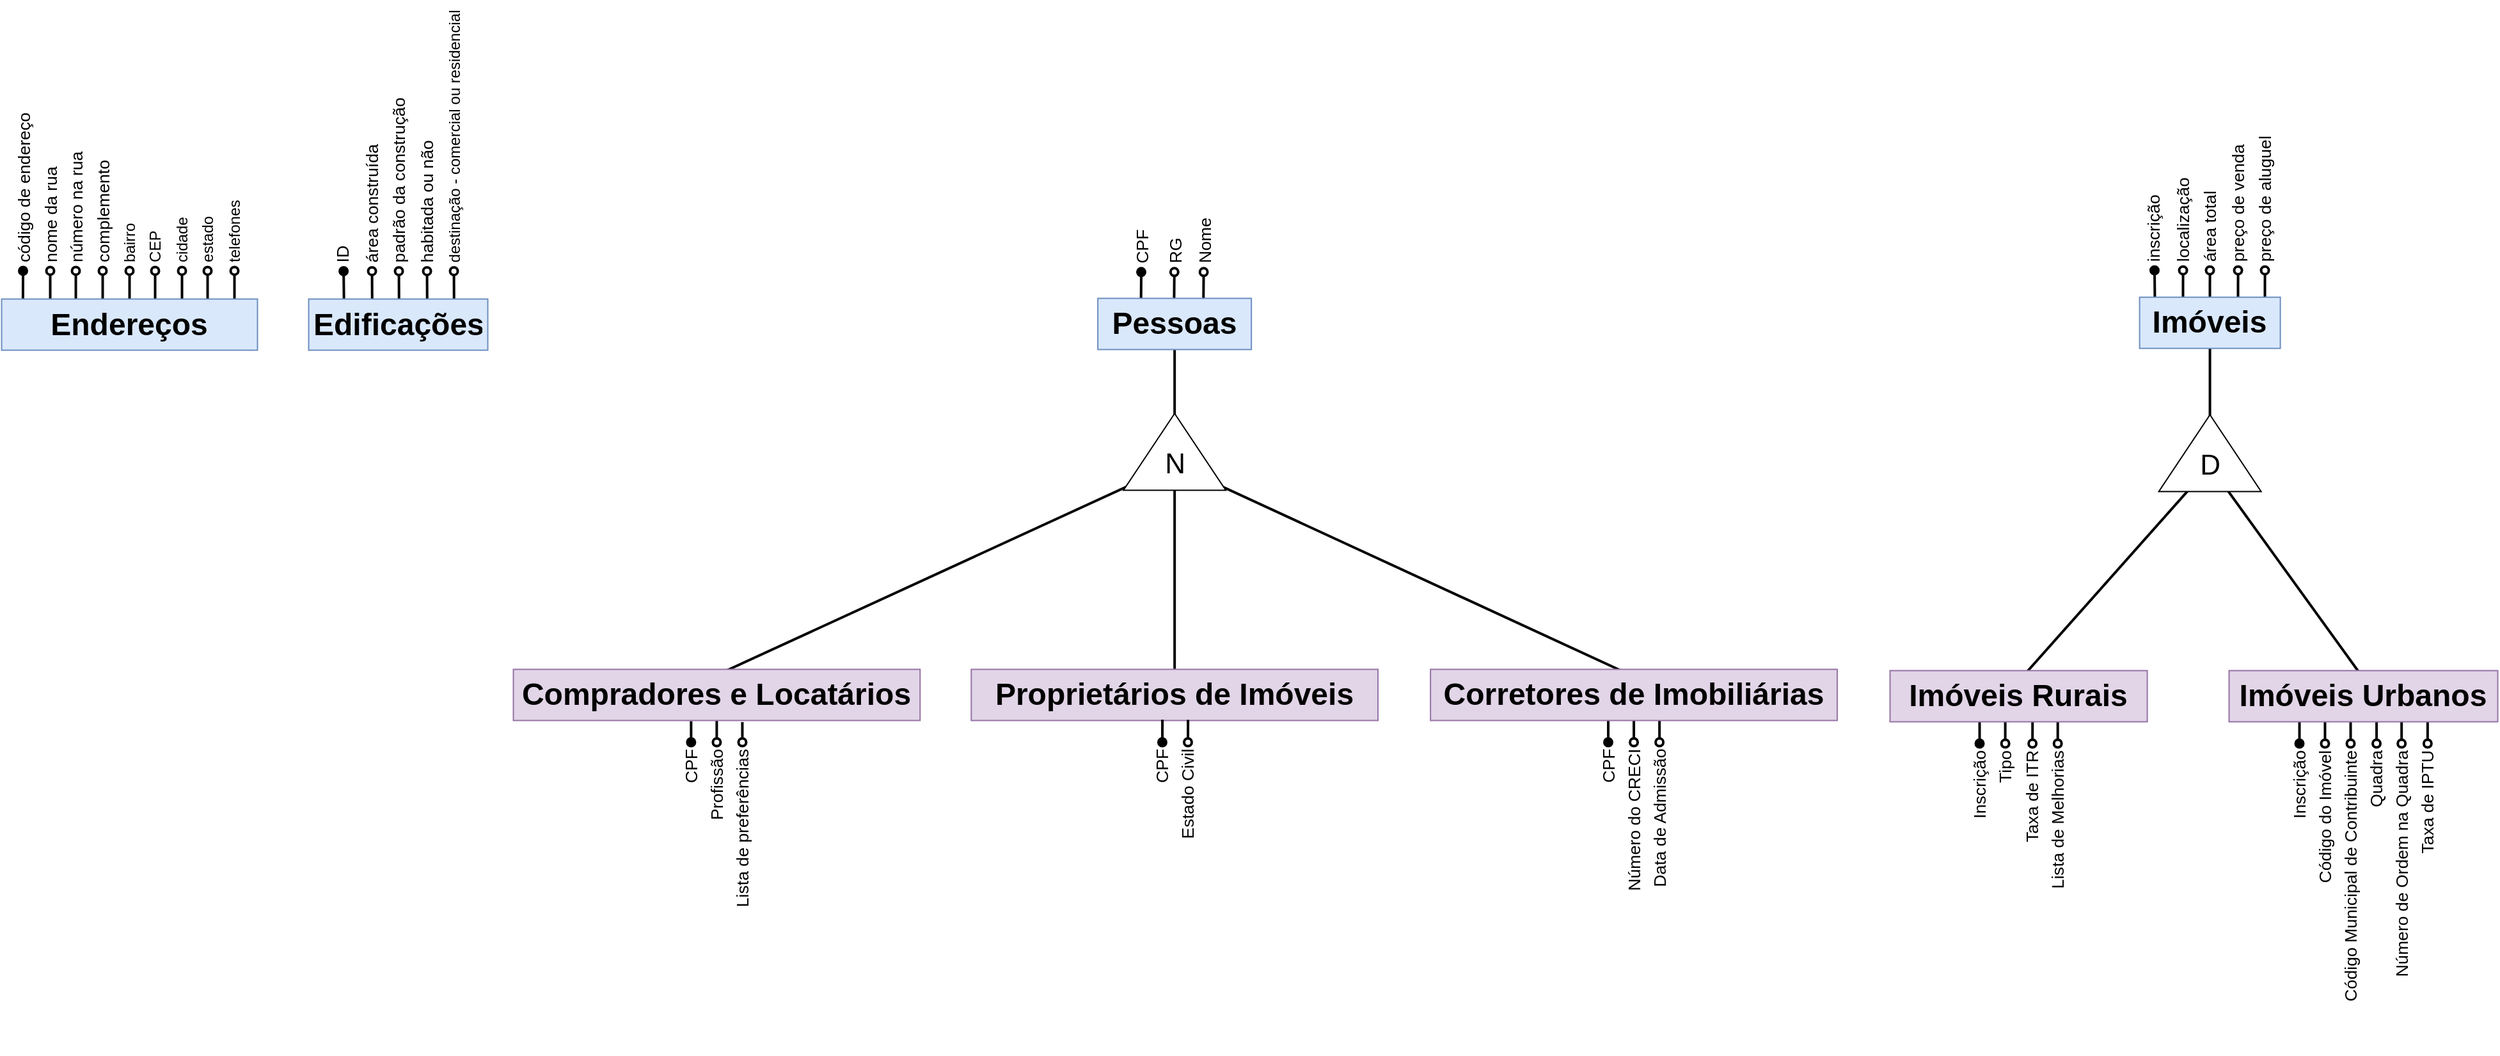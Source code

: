 <mxfile version="20.5.1" type="github">
  <diagram id="H2VPaapsh_yX2YAZHY69" name="Página-1">
    <mxGraphModel dx="2723" dy="1333" grid="1" gridSize="10" guides="1" tooltips="1" connect="1" arrows="1" fold="1" page="1" pageScale="1" pageWidth="1169" pageHeight="827" math="0" shadow="0">
      <root>
        <mxCell id="0" />
        <mxCell id="1" parent="0" />
        <mxCell id="tDW0GHBdHRXGgH65T0RM-129" value="" style="group" vertex="1" connectable="0" parent="1">
          <mxGeometry x="436.26" y="400.24" width="140" height="273.52" as="geometry" />
        </mxCell>
        <mxCell id="tDW0GHBdHRXGgH65T0RM-26" style="rounded=0;orthogonalLoop=1;jettySize=auto;html=1;endArrow=none;endFill=0;startArrow=oval;startFill=1;strokeWidth=2;targetPerimeterSpacing=6;sourcePerimeterSpacing=5;jumpStyle=none;sketch=0;shadow=0;align=left;" edge="1" parent="tDW0GHBdHRXGgH65T0RM-129" source="tDW0GHBdHRXGgH65T0RM-27">
          <mxGeometry relative="1" as="geometry">
            <mxPoint x="27.65" y="240.35" as="targetPoint" />
          </mxGeometry>
        </mxCell>
        <mxCell id="tDW0GHBdHRXGgH65T0RM-27" value="&lt;span style=&quot;font-family: Arial; font-size: 13.333px;&quot;&gt;ID&lt;br&gt;&lt;/span&gt;" style="text;html=1;strokeColor=none;fillColor=none;align=left;verticalAlign=middle;whiteSpace=wrap;rounded=0;rotation=-90;" vertex="1" parent="tDW0GHBdHRXGgH65T0RM-129">
          <mxGeometry x="-77.35" y="93.35" width="206.7" height="20" as="geometry" />
        </mxCell>
        <mxCell id="tDW0GHBdHRXGgH65T0RM-28" style="edgeStyle=none;rounded=0;sketch=0;jumpStyle=none;orthogonalLoop=1;jettySize=auto;html=1;shadow=0;strokeWidth=2;startArrow=oval;startFill=0;endArrow=none;endFill=0;sourcePerimeterSpacing=5;targetPerimeterSpacing=6;align=left;" edge="1" parent="tDW0GHBdHRXGgH65T0RM-129" source="tDW0GHBdHRXGgH65T0RM-29">
          <mxGeometry relative="1" as="geometry">
            <mxPoint x="49.65" y="240.35" as="targetPoint" />
          </mxGeometry>
        </mxCell>
        <mxCell id="tDW0GHBdHRXGgH65T0RM-29" value="&lt;span style=&quot;font-family: Arial; font-size: 13.333px; text-align: center;&quot;&gt;área construída&lt;/span&gt;&lt;span style=&quot;font-family: Arial; font-size: 13.333px;&quot;&gt;&lt;br&gt;&lt;/span&gt;" style="text;html=1;strokeColor=none;fillColor=none;align=left;verticalAlign=middle;whiteSpace=wrap;rounded=0;rotation=-90;" vertex="1" parent="tDW0GHBdHRXGgH65T0RM-129">
          <mxGeometry x="-54.35" y="93.35" width="206.7" height="20" as="geometry" />
        </mxCell>
        <mxCell id="tDW0GHBdHRXGgH65T0RM-30" style="edgeStyle=none;rounded=0;sketch=0;jumpStyle=none;orthogonalLoop=1;jettySize=auto;html=1;shadow=0;strokeWidth=2;startArrow=oval;startFill=0;endArrow=none;endFill=0;sourcePerimeterSpacing=5;targetPerimeterSpacing=6;align=left;" edge="1" parent="tDW0GHBdHRXGgH65T0RM-129" source="tDW0GHBdHRXGgH65T0RM-31">
          <mxGeometry relative="1" as="geometry">
            <mxPoint x="70.65" y="240.35" as="targetPoint" />
          </mxGeometry>
        </mxCell>
        <mxCell id="tDW0GHBdHRXGgH65T0RM-31" value="&lt;span style=&quot;font-family: Arial; font-size: 13.333px; text-align: center;&quot;&gt;padrão da construção&lt;/span&gt;&lt;span style=&quot;font-family: Arial; font-size: 13.333px;&quot;&gt;&lt;br&gt;&lt;/span&gt;" style="text;html=1;strokeColor=none;fillColor=none;align=left;verticalAlign=middle;whiteSpace=wrap;rounded=0;rotation=-90;" vertex="1" parent="tDW0GHBdHRXGgH65T0RM-129">
          <mxGeometry x="-33.35" y="93.35" width="206.7" height="20" as="geometry" />
        </mxCell>
        <mxCell id="tDW0GHBdHRXGgH65T0RM-32" style="edgeStyle=none;rounded=0;sketch=0;jumpStyle=none;orthogonalLoop=1;jettySize=auto;html=1;shadow=0;strokeWidth=2;startArrow=oval;startFill=0;endArrow=none;endFill=0;sourcePerimeterSpacing=5;targetPerimeterSpacing=6;align=left;" edge="1" parent="tDW0GHBdHRXGgH65T0RM-129" source="tDW0GHBdHRXGgH65T0RM-33">
          <mxGeometry relative="1" as="geometry">
            <mxPoint x="92.65" y="240.35" as="targetPoint" />
          </mxGeometry>
        </mxCell>
        <mxCell id="tDW0GHBdHRXGgH65T0RM-33" value="&lt;span style=&quot;font-family: Arial; font-size: 13.333px; text-align: center;&quot;&gt;habitada ou não&lt;/span&gt;&lt;span style=&quot;font-family: Arial; font-size: 13.333px;&quot;&gt;&lt;br&gt;&lt;/span&gt;" style="text;html=1;strokeColor=none;fillColor=none;align=left;verticalAlign=middle;whiteSpace=wrap;rounded=0;rotation=-90;" vertex="1" parent="tDW0GHBdHRXGgH65T0RM-129">
          <mxGeometry x="-11.35" y="93.35" width="206.7" height="20" as="geometry" />
        </mxCell>
        <mxCell id="tDW0GHBdHRXGgH65T0RM-34" style="edgeStyle=none;rounded=0;sketch=0;jumpStyle=none;orthogonalLoop=1;jettySize=auto;html=1;shadow=0;strokeWidth=2;startArrow=oval;startFill=0;endArrow=none;endFill=0;sourcePerimeterSpacing=5;targetPerimeterSpacing=6;align=left;" edge="1" parent="tDW0GHBdHRXGgH65T0RM-129" source="tDW0GHBdHRXGgH65T0RM-35">
          <mxGeometry relative="1" as="geometry">
            <mxPoint x="113.65" y="240.35" as="targetPoint" />
          </mxGeometry>
        </mxCell>
        <mxCell id="tDW0GHBdHRXGgH65T0RM-35" value="&lt;span style=&quot;text-align: center;&quot;&gt;destinação - comercial ou residencial&lt;/span&gt;&lt;span style=&quot;font-family: Arial; font-size: 13.333px;&quot;&gt;&lt;br&gt;&lt;/span&gt;" style="text;html=1;strokeColor=none;fillColor=none;align=left;verticalAlign=middle;whiteSpace=wrap;rounded=0;rotation=-90;" vertex="1" parent="tDW0GHBdHRXGgH65T0RM-129">
          <mxGeometry x="9.65" y="93.35" width="206.7" height="20" as="geometry" />
        </mxCell>
        <mxCell id="tDW0GHBdHRXGgH65T0RM-13" value="&lt;h1&gt;Edificações&lt;/h1&gt;" style="text;html=1;strokeColor=#6c8ebf;fillColor=#dae8fc;spacing=5;spacingTop=-20;whiteSpace=wrap;overflow=hidden;rounded=0;align=center;" vertex="1" parent="tDW0GHBdHRXGgH65T0RM-129">
          <mxGeometry y="233.52" width="140" height="40" as="geometry" />
        </mxCell>
        <mxCell id="tDW0GHBdHRXGgH65T0RM-130" value="" style="group" vertex="1" connectable="0" parent="1">
          <mxGeometry x="196.26" y="400" width="200" height="273.76" as="geometry" />
        </mxCell>
        <mxCell id="tDW0GHBdHRXGgH65T0RM-42" style="rounded=0;orthogonalLoop=1;jettySize=auto;html=1;endArrow=none;endFill=0;startArrow=oval;startFill=1;strokeWidth=2;targetPerimeterSpacing=6;sourcePerimeterSpacing=5;jumpStyle=none;sketch=0;shadow=0;align=left;" edge="1" parent="tDW0GHBdHRXGgH65T0RM-130" source="tDW0GHBdHRXGgH65T0RM-43">
          <mxGeometry relative="1" as="geometry">
            <mxPoint x="16.65" y="245.6" as="targetPoint" />
          </mxGeometry>
        </mxCell>
        <mxCell id="tDW0GHBdHRXGgH65T0RM-43" value="&lt;font face=&quot;Arial&quot;&gt;&lt;span style=&quot;font-size: 13.333px;&quot;&gt;código de endereço&lt;/span&gt;&lt;/font&gt;" style="text;html=1;strokeColor=none;fillColor=none;align=left;verticalAlign=middle;whiteSpace=wrap;rounded=0;rotation=-90;" vertex="1" parent="tDW0GHBdHRXGgH65T0RM-130">
          <mxGeometry x="-86.26" y="93.35" width="206.7" height="20" as="geometry" />
        </mxCell>
        <mxCell id="tDW0GHBdHRXGgH65T0RM-63" style="edgeStyle=none;rounded=0;sketch=0;jumpStyle=none;orthogonalLoop=1;jettySize=auto;html=1;shadow=0;strokeWidth=2;startArrow=oval;startFill=0;endArrow=none;endFill=0;sourcePerimeterSpacing=5;targetPerimeterSpacing=6;" edge="1" parent="tDW0GHBdHRXGgH65T0RM-130" source="tDW0GHBdHRXGgH65T0RM-45">
          <mxGeometry relative="1" as="geometry">
            <mxPoint x="38" y="245.6" as="targetPoint" />
          </mxGeometry>
        </mxCell>
        <mxCell id="tDW0GHBdHRXGgH65T0RM-45" value="&lt;div style=&quot;text-align: center;&quot;&gt;&lt;span style=&quot;background-color: initial; font-size: 13.333px;&quot;&gt;&lt;font face=&quot;Arial&quot;&gt;nome da rua&lt;/font&gt;&lt;/span&gt;&lt;/div&gt;" style="text;html=1;strokeColor=none;fillColor=none;align=left;verticalAlign=middle;whiteSpace=wrap;rounded=0;rotation=-90;" vertex="1" parent="tDW0GHBdHRXGgH65T0RM-130">
          <mxGeometry x="-65.35" y="93.35" width="206.7" height="20" as="geometry" />
        </mxCell>
        <mxCell id="tDW0GHBdHRXGgH65T0RM-64" style="edgeStyle=none;rounded=0;sketch=0;jumpStyle=none;orthogonalLoop=1;jettySize=auto;html=1;shadow=0;strokeWidth=2;startArrow=oval;startFill=0;endArrow=none;endFill=0;sourcePerimeterSpacing=5;targetPerimeterSpacing=6;" edge="1" parent="tDW0GHBdHRXGgH65T0RM-130" source="tDW0GHBdHRXGgH65T0RM-47">
          <mxGeometry relative="1" as="geometry">
            <mxPoint x="58" y="245.6" as="targetPoint" />
          </mxGeometry>
        </mxCell>
        <mxCell id="tDW0GHBdHRXGgH65T0RM-47" value="&lt;div style=&quot;text-align: center;&quot;&gt;&lt;span style=&quot;background-color: initial; font-size: 13.333px;&quot;&gt;&lt;font face=&quot;Arial&quot;&gt;número na rua&lt;/font&gt;&lt;/span&gt;&lt;/div&gt;" style="text;html=1;strokeColor=none;fillColor=none;align=left;verticalAlign=middle;whiteSpace=wrap;rounded=0;rotation=-90;" vertex="1" parent="tDW0GHBdHRXGgH65T0RM-130">
          <mxGeometry x="-45.35" y="93.35" width="206.7" height="20" as="geometry" />
        </mxCell>
        <mxCell id="tDW0GHBdHRXGgH65T0RM-65" style="edgeStyle=none;rounded=0;sketch=0;jumpStyle=none;orthogonalLoop=1;jettySize=auto;html=1;shadow=0;strokeWidth=2;startArrow=oval;startFill=0;endArrow=none;endFill=0;sourcePerimeterSpacing=5;targetPerimeterSpacing=6;" edge="1" parent="tDW0GHBdHRXGgH65T0RM-130" source="tDW0GHBdHRXGgH65T0RM-49">
          <mxGeometry relative="1" as="geometry">
            <mxPoint x="79.0" y="245.6" as="targetPoint" />
          </mxGeometry>
        </mxCell>
        <mxCell id="tDW0GHBdHRXGgH65T0RM-49" value="&lt;div style=&quot;text-align: center;&quot;&gt;&lt;span style=&quot;background-color: initial; font-size: 13.333px;&quot;&gt;&lt;font face=&quot;Arial&quot;&gt;complemento&lt;/font&gt;&lt;/span&gt;&lt;/div&gt;" style="text;html=1;strokeColor=none;fillColor=none;align=left;verticalAlign=middle;whiteSpace=wrap;rounded=0;rotation=-90;" vertex="1" parent="tDW0GHBdHRXGgH65T0RM-130">
          <mxGeometry x="-24.35" y="93.35" width="206.7" height="20" as="geometry" />
        </mxCell>
        <mxCell id="tDW0GHBdHRXGgH65T0RM-66" style="edgeStyle=none;rounded=0;sketch=0;jumpStyle=none;orthogonalLoop=1;jettySize=auto;html=1;shadow=0;strokeWidth=2;startArrow=oval;startFill=0;endArrow=none;endFill=0;sourcePerimeterSpacing=5;targetPerimeterSpacing=6;" edge="1" parent="tDW0GHBdHRXGgH65T0RM-130" source="tDW0GHBdHRXGgH65T0RM-51">
          <mxGeometry relative="1" as="geometry">
            <mxPoint x="100.0" y="245.6" as="targetPoint" />
          </mxGeometry>
        </mxCell>
        <mxCell id="tDW0GHBdHRXGgH65T0RM-51" value="&lt;div style=&quot;text-align: center;&quot;&gt;&lt;span style=&quot;background-color: initial;&quot;&gt;bairro&lt;/span&gt;&lt;/div&gt;" style="text;html=1;strokeColor=none;fillColor=none;align=left;verticalAlign=middle;whiteSpace=wrap;rounded=0;rotation=-90;" vertex="1" parent="tDW0GHBdHRXGgH65T0RM-130">
          <mxGeometry x="-3.35" y="93.35" width="206.7" height="20" as="geometry" />
        </mxCell>
        <mxCell id="tDW0GHBdHRXGgH65T0RM-67" style="edgeStyle=none;rounded=0;sketch=0;jumpStyle=none;orthogonalLoop=1;jettySize=auto;html=1;shadow=0;strokeWidth=2;startArrow=oval;startFill=0;endArrow=none;endFill=0;sourcePerimeterSpacing=5;targetPerimeterSpacing=6;" edge="1" parent="tDW0GHBdHRXGgH65T0RM-130" source="tDW0GHBdHRXGgH65T0RM-54">
          <mxGeometry relative="1" as="geometry">
            <mxPoint x="120.0" y="245.6" as="targetPoint" />
          </mxGeometry>
        </mxCell>
        <mxCell id="tDW0GHBdHRXGgH65T0RM-54" value="&lt;div style=&quot;text-align: center;&quot;&gt;&lt;span style=&quot;background-color: initial;&quot;&gt;CEP&lt;/span&gt;&lt;/div&gt;" style="text;html=1;strokeColor=none;fillColor=none;align=left;verticalAlign=middle;whiteSpace=wrap;rounded=0;rotation=-90;" vertex="1" parent="tDW0GHBdHRXGgH65T0RM-130">
          <mxGeometry x="16.65" y="93.35" width="206.7" height="20" as="geometry" />
        </mxCell>
        <mxCell id="tDW0GHBdHRXGgH65T0RM-68" style="edgeStyle=none;rounded=0;sketch=0;jumpStyle=none;orthogonalLoop=1;jettySize=auto;html=1;shadow=0;strokeWidth=2;startArrow=oval;startFill=0;endArrow=none;endFill=0;sourcePerimeterSpacing=5;targetPerimeterSpacing=6;" edge="1" parent="tDW0GHBdHRXGgH65T0RM-130" source="tDW0GHBdHRXGgH65T0RM-56">
          <mxGeometry relative="1" as="geometry">
            <mxPoint x="141.0" y="245.6" as="targetPoint" />
          </mxGeometry>
        </mxCell>
        <mxCell id="tDW0GHBdHRXGgH65T0RM-56" value="&lt;div style=&quot;text-align: center;&quot;&gt;cidade&lt;br&gt;&lt;/div&gt;" style="text;html=1;strokeColor=none;fillColor=none;align=left;verticalAlign=middle;whiteSpace=wrap;rounded=0;rotation=-90;" vertex="1" parent="tDW0GHBdHRXGgH65T0RM-130">
          <mxGeometry x="37.65" y="93.35" width="206.7" height="20" as="geometry" />
        </mxCell>
        <mxCell id="tDW0GHBdHRXGgH65T0RM-69" style="edgeStyle=none;rounded=0;sketch=0;jumpStyle=none;orthogonalLoop=1;jettySize=auto;html=1;shadow=0;strokeWidth=2;startArrow=oval;startFill=0;endArrow=none;endFill=0;sourcePerimeterSpacing=5;targetPerimeterSpacing=6;" edge="1" parent="tDW0GHBdHRXGgH65T0RM-130" source="tDW0GHBdHRXGgH65T0RM-58">
          <mxGeometry relative="1" as="geometry">
            <mxPoint x="161.0" y="245.6" as="targetPoint" />
          </mxGeometry>
        </mxCell>
        <mxCell id="tDW0GHBdHRXGgH65T0RM-58" value="&lt;div style=&quot;text-align: center;&quot;&gt;estado&lt;/div&gt;" style="text;html=1;strokeColor=none;fillColor=none;align=left;verticalAlign=middle;whiteSpace=wrap;rounded=0;rotation=-90;" vertex="1" parent="tDW0GHBdHRXGgH65T0RM-130">
          <mxGeometry x="57.65" y="93.35" width="206.7" height="20" as="geometry" />
        </mxCell>
        <mxCell id="tDW0GHBdHRXGgH65T0RM-70" style="edgeStyle=none;rounded=0;sketch=0;jumpStyle=none;orthogonalLoop=1;jettySize=auto;html=1;shadow=0;strokeWidth=2;startArrow=oval;startFill=0;endArrow=none;endFill=0;sourcePerimeterSpacing=5;targetPerimeterSpacing=6;" edge="1" parent="tDW0GHBdHRXGgH65T0RM-130" source="tDW0GHBdHRXGgH65T0RM-60">
          <mxGeometry relative="1" as="geometry">
            <mxPoint x="182.0" y="245.6" as="targetPoint" />
          </mxGeometry>
        </mxCell>
        <mxCell id="tDW0GHBdHRXGgH65T0RM-60" value="&lt;div style=&quot;text-align: center;&quot;&gt;telefones&lt;/div&gt;" style="text;html=1;strokeColor=none;fillColor=none;align=left;verticalAlign=middle;whiteSpace=wrap;rounded=0;rotation=-90;" vertex="1" parent="tDW0GHBdHRXGgH65T0RM-130">
          <mxGeometry x="78.65" y="93.35" width="206.7" height="20" as="geometry" />
        </mxCell>
        <mxCell id="tDW0GHBdHRXGgH65T0RM-52" value="&lt;h1&gt;Endereços&lt;/h1&gt;" style="text;html=1;strokeColor=#6c8ebf;fillColor=#dae8fc;spacing=5;spacingTop=-20;whiteSpace=wrap;overflow=hidden;rounded=0;align=center;" vertex="1" parent="tDW0GHBdHRXGgH65T0RM-130">
          <mxGeometry y="233.76" width="200" height="40" as="geometry" />
        </mxCell>
        <mxCell id="tDW0GHBdHRXGgH65T0RM-242" value="" style="group" vertex="1" connectable="0" parent="1">
          <mxGeometry x="1672.26" y="494.243" width="475" height="729.997" as="geometry" />
        </mxCell>
        <mxCell id="tDW0GHBdHRXGgH65T0RM-232" style="edgeStyle=none;rounded=0;sketch=0;jumpStyle=none;orthogonalLoop=1;jettySize=auto;html=1;shadow=0;strokeWidth=2;fontSize=22;startArrow=none;startFill=0;endArrow=none;endFill=0;startSize=6;endSize=0;sourcePerimeterSpacing=-5;targetPerimeterSpacing=0;entryX=0.548;entryY=0.5;entryDx=0;entryDy=0;entryPerimeter=0;" edge="1" parent="tDW0GHBdHRXGgH65T0RM-242" source="tDW0GHBdHRXGgH65T0RM-229" target="tDW0GHBdHRXGgH65T0RM-204">
          <mxGeometry relative="1" as="geometry">
            <mxPoint x="350" y="409.998" as="targetPoint" />
          </mxGeometry>
        </mxCell>
        <mxCell id="tDW0GHBdHRXGgH65T0RM-231" style="edgeStyle=none;rounded=0;sketch=0;jumpStyle=none;orthogonalLoop=1;jettySize=auto;html=1;shadow=0;strokeWidth=2;fontSize=22;startArrow=none;startFill=0;endArrow=none;endFill=0;startSize=6;endSize=5;sourcePerimeterSpacing=-5;targetPerimeterSpacing=6;entryX=0.448;entryY=0.5;entryDx=0;entryDy=0;entryPerimeter=0;" edge="1" parent="tDW0GHBdHRXGgH65T0RM-242" source="tDW0GHBdHRXGgH65T0RM-229" target="tDW0GHBdHRXGgH65T0RM-187">
          <mxGeometry relative="1" as="geometry">
            <mxPoint x="120" y="409.998" as="targetPoint" />
          </mxGeometry>
        </mxCell>
        <mxCell id="tDW0GHBdHRXGgH65T0RM-230" style="edgeStyle=none;rounded=0;sketch=0;jumpStyle=none;orthogonalLoop=1;jettySize=auto;html=1;shadow=0;strokeWidth=2;fontSize=22;startArrow=none;startFill=0;endArrow=none;endFill=0;startSize=6;endSize=0;sourcePerimeterSpacing=-5;targetPerimeterSpacing=0;" edge="1" parent="tDW0GHBdHRXGgH65T0RM-242" source="DJ1_3ebVLV-oCw10OSI2-1">
          <mxGeometry relative="1" as="geometry">
            <mxPoint x="250" y="239.998" as="targetPoint" />
          </mxGeometry>
        </mxCell>
        <mxCell id="tDW0GHBdHRXGgH65T0RM-128" value="" style="group" vertex="1" connectable="0" parent="tDW0GHBdHRXGgH65T0RM-242">
          <mxGeometry x="195.05" width="110.0" height="178.097" as="geometry" />
        </mxCell>
        <mxCell id="tDW0GHBdHRXGgH65T0RM-16" style="rounded=0;orthogonalLoop=1;jettySize=auto;html=1;endArrow=none;endFill=0;startArrow=oval;startFill=1;strokeWidth=2;targetPerimeterSpacing=6;sourcePerimeterSpacing=5;jumpStyle=none;sketch=0;shadow=0;align=left;" edge="1" parent="tDW0GHBdHRXGgH65T0RM-128" source="DJ1_3ebVLV-oCw10OSI2-38">
          <mxGeometry relative="1" as="geometry">
            <mxPoint x="11.95" y="141.047" as="targetPoint" />
          </mxGeometry>
        </mxCell>
        <mxCell id="DJ1_3ebVLV-oCw10OSI2-38" value="&lt;span style=&quot;font-family: Arial; font-size: 13.333px;&quot;&gt;inscrição&lt;br&gt;&lt;/span&gt;" style="text;html=1;strokeColor=none;fillColor=none;align=left;verticalAlign=middle;whiteSpace=wrap;rounded=0;rotation=-90;" parent="tDW0GHBdHRXGgH65T0RM-128" vertex="1">
          <mxGeometry x="-45.05" y="46.047" width="112.095" height="20" as="geometry" />
        </mxCell>
        <mxCell id="tDW0GHBdHRXGgH65T0RM-20" style="edgeStyle=none;rounded=0;sketch=0;jumpStyle=none;orthogonalLoop=1;jettySize=auto;html=1;shadow=0;strokeWidth=2;startArrow=oval;startFill=0;endArrow=none;endFill=0;sourcePerimeterSpacing=5;targetPerimeterSpacing=6;align=left;" edge="1" parent="tDW0GHBdHRXGgH65T0RM-128" source="DJ1_3ebVLV-oCw10OSI2-39">
          <mxGeometry relative="1" as="geometry">
            <mxPoint x="33.95" y="141.047" as="targetPoint" />
          </mxGeometry>
        </mxCell>
        <mxCell id="DJ1_3ebVLV-oCw10OSI2-39" value="&lt;span style=&quot;font-family: Arial; font-size: 13.333px;&quot;&gt;localização&lt;/span&gt;&lt;span style=&quot;font-family: Arial; font-size: 13.333px;&quot;&gt;&lt;br&gt;&lt;/span&gt;" style="text;html=1;strokeColor=none;fillColor=none;align=left;verticalAlign=middle;whiteSpace=wrap;rounded=0;rotation=-90;" parent="tDW0GHBdHRXGgH65T0RM-128" vertex="1">
          <mxGeometry x="-22.05" y="46.047" width="112.095" height="20" as="geometry" />
        </mxCell>
        <mxCell id="tDW0GHBdHRXGgH65T0RM-21" style="edgeStyle=none;rounded=0;sketch=0;jumpStyle=none;orthogonalLoop=1;jettySize=auto;html=1;shadow=0;strokeWidth=2;startArrow=oval;startFill=0;endArrow=none;endFill=0;sourcePerimeterSpacing=5;targetPerimeterSpacing=6;align=left;" edge="1" parent="tDW0GHBdHRXGgH65T0RM-128" source="DJ1_3ebVLV-oCw10OSI2-40">
          <mxGeometry relative="1" as="geometry">
            <mxPoint x="54.95" y="141.047" as="targetPoint" />
          </mxGeometry>
        </mxCell>
        <mxCell id="DJ1_3ebVLV-oCw10OSI2-40" value="&lt;span style=&quot;font-family: Arial; font-size: 13.333px;&quot;&gt;área total&lt;/span&gt;&lt;span style=&quot;font-family: Arial; font-size: 13.333px;&quot;&gt;&lt;br&gt;&lt;/span&gt;" style="text;html=1;strokeColor=none;fillColor=none;align=left;verticalAlign=middle;whiteSpace=wrap;rounded=0;rotation=-90;" parent="tDW0GHBdHRXGgH65T0RM-128" vertex="1">
          <mxGeometry x="-1.05" y="46.047" width="112.095" height="20" as="geometry" />
        </mxCell>
        <mxCell id="tDW0GHBdHRXGgH65T0RM-22" style="edgeStyle=none;rounded=0;sketch=0;jumpStyle=none;orthogonalLoop=1;jettySize=auto;html=1;shadow=0;strokeWidth=2;startArrow=oval;startFill=0;endArrow=none;endFill=0;sourcePerimeterSpacing=5;targetPerimeterSpacing=6;align=left;" edge="1" parent="tDW0GHBdHRXGgH65T0RM-128" source="DJ1_3ebVLV-oCw10OSI2-41">
          <mxGeometry relative="1" as="geometry">
            <mxPoint x="76.95" y="141.047" as="targetPoint" />
          </mxGeometry>
        </mxCell>
        <mxCell id="DJ1_3ebVLV-oCw10OSI2-41" value="&lt;span style=&quot;font-family: Arial; font-size: 13.333px;&quot;&gt;preço de venda&lt;/span&gt;&lt;span style=&quot;font-family: Arial; font-size: 13.333px;&quot;&gt;&lt;br&gt;&lt;/span&gt;" style="text;html=1;strokeColor=none;fillColor=none;align=left;verticalAlign=middle;whiteSpace=wrap;rounded=0;rotation=-90;" parent="tDW0GHBdHRXGgH65T0RM-128" vertex="1">
          <mxGeometry x="20.95" y="46.047" width="112.095" height="20" as="geometry" />
        </mxCell>
        <mxCell id="tDW0GHBdHRXGgH65T0RM-23" style="edgeStyle=none;rounded=0;sketch=0;jumpStyle=none;orthogonalLoop=1;jettySize=auto;html=1;shadow=0;strokeWidth=2;startArrow=oval;startFill=0;endArrow=none;endFill=0;sourcePerimeterSpacing=5;targetPerimeterSpacing=6;align=left;" edge="1" parent="tDW0GHBdHRXGgH65T0RM-128" source="DJ1_3ebVLV-oCw10OSI2-42">
          <mxGeometry relative="1" as="geometry">
            <mxPoint x="97.95" y="141.047" as="targetPoint" />
          </mxGeometry>
        </mxCell>
        <mxCell id="DJ1_3ebVLV-oCw10OSI2-42" value="&lt;span style=&quot;font-family: Arial; font-size: 13.333px;&quot;&gt;preço de aluguel&lt;/span&gt;&lt;span style=&quot;font-family: Arial; font-size: 13.333px;&quot;&gt;&lt;br&gt;&lt;/span&gt;" style="text;html=1;strokeColor=none;fillColor=none;align=left;verticalAlign=middle;whiteSpace=wrap;rounded=0;rotation=-90;" parent="tDW0GHBdHRXGgH65T0RM-128" vertex="1">
          <mxGeometry x="41.95" y="46.047" width="112.095" height="20" as="geometry" />
        </mxCell>
        <mxCell id="DJ1_3ebVLV-oCw10OSI2-1" value="&lt;h1&gt;Imóveis&lt;/h1&gt;" style="text;html=1;strokeColor=#6c8ebf;fillColor=#dae8fc;spacing=5;spacingTop=-20;whiteSpace=wrap;overflow=hidden;rounded=0;align=center;" parent="tDW0GHBdHRXGgH65T0RM-128" vertex="1">
          <mxGeometry y="138.097" width="110" height="40" as="geometry" />
        </mxCell>
        <mxCell id="tDW0GHBdHRXGgH65T0RM-201" value="" style="group" vertex="1" connectable="0" parent="tDW0GHBdHRXGgH65T0RM-242">
          <mxGeometry y="429.998" width="201.05" height="220" as="geometry" />
        </mxCell>
        <mxCell id="tDW0GHBdHRXGgH65T0RM-197" style="edgeStyle=none;rounded=0;sketch=0;jumpStyle=none;orthogonalLoop=1;jettySize=auto;html=1;shadow=0;strokeWidth=2;fontSize=22;startArrow=oval;startFill=1;endArrow=none;endFill=0;startSize=6;endSize=0;sourcePerimeterSpacing=3;targetPerimeterSpacing=0;" edge="1" parent="tDW0GHBdHRXGgH65T0RM-201" source="tDW0GHBdHRXGgH65T0RM-191">
          <mxGeometry relative="1" as="geometry">
            <mxPoint x="70" y="40" as="targetPoint" />
          </mxGeometry>
        </mxCell>
        <mxCell id="tDW0GHBdHRXGgH65T0RM-189" value="&lt;font face=&quot;Arial&quot;&gt;&lt;span style=&quot;font-size: 13.333px;&quot;&gt;Tipo&lt;/span&gt;&lt;/font&gt;" style="text;html=1;strokeColor=none;fillColor=none;align=right;verticalAlign=middle;whiteSpace=wrap;rounded=0;rotation=-90;" vertex="1" parent="tDW0GHBdHRXGgH65T0RM-201">
          <mxGeometry x="10.05" y="130" width="160" height="20" as="geometry" />
        </mxCell>
        <mxCell id="tDW0GHBdHRXGgH65T0RM-198" style="edgeStyle=none;rounded=0;sketch=0;jumpStyle=none;orthogonalLoop=1;jettySize=auto;html=1;entryX=0.448;entryY=0.973;entryDx=0;entryDy=0;entryPerimeter=0;shadow=0;strokeWidth=2;fontSize=22;startArrow=oval;startFill=0;endArrow=none;endFill=0;startSize=6;endSize=0;sourcePerimeterSpacing=3;targetPerimeterSpacing=0;" edge="1" parent="tDW0GHBdHRXGgH65T0RM-201" source="tDW0GHBdHRXGgH65T0RM-189" target="tDW0GHBdHRXGgH65T0RM-187">
          <mxGeometry relative="1" as="geometry" />
        </mxCell>
        <mxCell id="tDW0GHBdHRXGgH65T0RM-190" value="&lt;div style=&quot;&quot;&gt;&lt;span style=&quot;background-color: initial; font-size: 13.333px;&quot;&gt;&lt;font face=&quot;Arial&quot;&gt;Taxa de ITR&lt;/font&gt;&lt;/span&gt;&lt;/div&gt;" style="text;html=1;strokeColor=none;fillColor=none;align=right;verticalAlign=middle;whiteSpace=wrap;rounded=0;rotation=-90;" vertex="1" parent="tDW0GHBdHRXGgH65T0RM-201">
          <mxGeometry x="31.05" y="130" width="160" height="20" as="geometry" />
        </mxCell>
        <mxCell id="tDW0GHBdHRXGgH65T0RM-199" style="edgeStyle=none;rounded=0;sketch=0;jumpStyle=none;orthogonalLoop=1;jettySize=auto;html=1;entryX=0.554;entryY=0.976;entryDx=0;entryDy=0;entryPerimeter=0;shadow=0;strokeWidth=2;fontSize=22;startArrow=oval;startFill=0;endArrow=none;endFill=0;startSize=6;endSize=0;sourcePerimeterSpacing=3;targetPerimeterSpacing=0;" edge="1" parent="tDW0GHBdHRXGgH65T0RM-201" source="tDW0GHBdHRXGgH65T0RM-190" target="tDW0GHBdHRXGgH65T0RM-187">
          <mxGeometry relative="1" as="geometry" />
        </mxCell>
        <mxCell id="tDW0GHBdHRXGgH65T0RM-191" value="&lt;font face=&quot;Arial&quot;&gt;&lt;span style=&quot;font-size: 13.333px;&quot;&gt;Inscrição&lt;/span&gt;&lt;/font&gt;" style="text;html=1;strokeColor=none;fillColor=none;align=right;verticalAlign=middle;whiteSpace=wrap;rounded=0;rotation=-90;" vertex="1" parent="tDW0GHBdHRXGgH65T0RM-201">
          <mxGeometry x="-10" y="130" width="160" height="20" as="geometry" />
        </mxCell>
        <mxCell id="tDW0GHBdHRXGgH65T0RM-195" value="&lt;div style=&quot;&quot;&gt;&lt;span style=&quot;background-color: initial; font-size: 13.333px;&quot;&gt;&lt;font face=&quot;Arial&quot;&gt;Lista de Melhorias&lt;/font&gt;&lt;/span&gt;&lt;/div&gt;" style="text;html=1;strokeColor=none;fillColor=none;align=right;verticalAlign=middle;whiteSpace=wrap;rounded=0;rotation=-90;" vertex="1" parent="tDW0GHBdHRXGgH65T0RM-201">
          <mxGeometry x="51.05" y="130" width="160" height="20" as="geometry" />
        </mxCell>
        <mxCell id="tDW0GHBdHRXGgH65T0RM-200" style="edgeStyle=none;rounded=0;sketch=0;jumpStyle=none;orthogonalLoop=1;jettySize=auto;html=1;shadow=0;strokeWidth=2;fontSize=22;startArrow=oval;startFill=0;endArrow=none;endFill=0;startSize=6;endSize=0;sourcePerimeterSpacing=3;targetPerimeterSpacing=0;entryX=0.652;entryY=0.984;entryDx=0;entryDy=0;entryPerimeter=0;" edge="1" parent="tDW0GHBdHRXGgH65T0RM-201" source="tDW0GHBdHRXGgH65T0RM-195" target="tDW0GHBdHRXGgH65T0RM-187">
          <mxGeometry relative="1" as="geometry">
            <mxPoint x="131" y="40" as="targetPoint" />
          </mxGeometry>
        </mxCell>
        <mxCell id="tDW0GHBdHRXGgH65T0RM-187" value="&lt;h1&gt;Imóveis Rurais&lt;/h1&gt;" style="text;html=1;strokeColor=#9673a6;fillColor=#e1d5e7;spacing=5;spacingTop=-20;whiteSpace=wrap;overflow=hidden;rounded=0;align=center;" vertex="1" parent="tDW0GHBdHRXGgH65T0RM-201">
          <mxGeometry width="201.05" height="40" as="geometry" />
        </mxCell>
        <mxCell id="tDW0GHBdHRXGgH65T0RM-226" value="" style="group" vertex="1" connectable="0" parent="tDW0GHBdHRXGgH65T0RM-242">
          <mxGeometry x="265" y="429.998" width="210" height="300" as="geometry" />
        </mxCell>
        <mxCell id="tDW0GHBdHRXGgH65T0RM-218" value="" style="group;rotation=-90;" vertex="1" connectable="0" parent="tDW0GHBdHRXGgH65T0RM-226">
          <mxGeometry x="-15" y="120" width="240" height="120" as="geometry" />
        </mxCell>
        <mxCell id="tDW0GHBdHRXGgH65T0RM-205" value="&lt;font face=&quot;Arial&quot;&gt;&lt;span style=&quot;font-size: 13.333px;&quot;&gt;Código do Imóvel&lt;/span&gt;&lt;/font&gt;" style="text;html=1;strokeColor=none;fillColor=none;align=right;verticalAlign=middle;whiteSpace=wrap;rounded=0;rotation=-90;" vertex="1" parent="tDW0GHBdHRXGgH65T0RM-218">
          <mxGeometry x="-30" y="50" width="240" height="20" as="geometry" />
        </mxCell>
        <mxCell id="tDW0GHBdHRXGgH65T0RM-207" value="&lt;div style=&quot;&quot;&gt;&lt;font face=&quot;Arial&quot;&gt;&lt;span style=&quot;font-size: 13.333px;&quot;&gt;Código Municipal de Contribuinte&lt;/span&gt;&lt;/font&gt;&lt;br&gt;&lt;/div&gt;" style="text;html=1;strokeColor=none;fillColor=none;align=right;verticalAlign=middle;whiteSpace=wrap;rounded=0;rotation=-90;" vertex="1" parent="tDW0GHBdHRXGgH65T0RM-218">
          <mxGeometry x="-10" y="50" width="240" height="20" as="geometry" />
        </mxCell>
        <mxCell id="tDW0GHBdHRXGgH65T0RM-209" value="&lt;font face=&quot;Arial&quot;&gt;&lt;span style=&quot;font-size: 13.333px;&quot;&gt;Inscrição&lt;/span&gt;&lt;/font&gt;" style="text;html=1;strokeColor=none;fillColor=none;align=right;verticalAlign=middle;whiteSpace=wrap;rounded=0;rotation=-90;" vertex="1" parent="tDW0GHBdHRXGgH65T0RM-218">
          <mxGeometry x="-50" y="50" width="240" height="20" as="geometry" />
        </mxCell>
        <mxCell id="tDW0GHBdHRXGgH65T0RM-210" value="&lt;div style=&quot;&quot;&gt;&lt;span style=&quot;background-color: initial; font-size: 13.333px;&quot;&gt;&lt;font face=&quot;Arial&quot;&gt;Quadra&lt;/font&gt;&lt;/span&gt;&lt;/div&gt;" style="text;html=1;strokeColor=none;fillColor=none;align=right;verticalAlign=middle;whiteSpace=wrap;rounded=0;rotation=-90;" vertex="1" parent="tDW0GHBdHRXGgH65T0RM-218">
          <mxGeometry x="10" y="50" width="240" height="20" as="geometry" />
        </mxCell>
        <mxCell id="tDW0GHBdHRXGgH65T0RM-216" value="&lt;span id=&quot;docs-internal-guid-2ba1474c-7fff-8bc8-c969-615cef007e99&quot;&gt;&lt;span style=&quot;font-size: 10pt; font-family: Arial; background-color: transparent; font-variant-numeric: normal; font-variant-east-asian: normal; vertical-align: baseline;&quot;&gt;Número de Ordem na&amp;nbsp;&lt;span style=&quot;background-color: initial; font-size: 13.333px;&quot;&gt;Quadra&lt;/span&gt;&lt;br&gt;&lt;/span&gt;&lt;/span&gt;" style="text;html=1;strokeColor=none;fillColor=none;align=right;verticalAlign=middle;whiteSpace=wrap;rounded=0;rotation=-90;" vertex="1" parent="tDW0GHBdHRXGgH65T0RM-218">
          <mxGeometry x="30" y="50" width="240" height="20" as="geometry" />
        </mxCell>
        <mxCell id="tDW0GHBdHRXGgH65T0RM-217" value="&lt;span id=&quot;docs-internal-guid-2ba1474c-7fff-8bc8-c969-615cef007e99&quot;&gt;&lt;span style=&quot;font-size: 10pt; font-family: Arial; background-color: transparent; font-variant-numeric: normal; font-variant-east-asian: normal; vertical-align: baseline;&quot;&gt;Taxa de IPTU&lt;br&gt;&lt;/span&gt;&lt;/span&gt;" style="text;html=1;strokeColor=none;fillColor=none;align=right;verticalAlign=middle;whiteSpace=wrap;rounded=0;rotation=-90;" vertex="1" parent="tDW0GHBdHRXGgH65T0RM-218">
          <mxGeometry x="50" y="50" width="240" height="20" as="geometry" />
        </mxCell>
        <mxCell id="tDW0GHBdHRXGgH65T0RM-220" style="edgeStyle=none;rounded=0;sketch=0;jumpStyle=none;orthogonalLoop=1;jettySize=auto;html=1;shadow=0;strokeWidth=2;fontSize=22;startArrow=oval;startFill=1;endArrow=none;endFill=0;startSize=6;endSize=0;sourcePerimeterSpacing=3;targetPerimeterSpacing=0;" edge="1" parent="tDW0GHBdHRXGgH65T0RM-226" source="tDW0GHBdHRXGgH65T0RM-209">
          <mxGeometry relative="1" as="geometry">
            <mxPoint x="55" y="40" as="targetPoint" />
          </mxGeometry>
        </mxCell>
        <mxCell id="tDW0GHBdHRXGgH65T0RM-221" style="edgeStyle=none;rounded=0;sketch=0;jumpStyle=none;orthogonalLoop=1;jettySize=auto;html=1;entryX=0.357;entryY=1;entryDx=0;entryDy=0;entryPerimeter=0;shadow=0;strokeWidth=2;fontSize=22;startArrow=oval;startFill=0;endArrow=none;endFill=0;startSize=6;endSize=0;sourcePerimeterSpacing=3;targetPerimeterSpacing=0;" edge="1" parent="tDW0GHBdHRXGgH65T0RM-226" source="tDW0GHBdHRXGgH65T0RM-205" target="tDW0GHBdHRXGgH65T0RM-204">
          <mxGeometry relative="1" as="geometry" />
        </mxCell>
        <mxCell id="tDW0GHBdHRXGgH65T0RM-222" style="edgeStyle=none;rounded=0;sketch=0;jumpStyle=none;orthogonalLoop=1;jettySize=auto;html=1;shadow=0;strokeWidth=2;fontSize=22;startArrow=oval;startFill=0;endArrow=none;endFill=0;startSize=6;endSize=0;sourcePerimeterSpacing=3;targetPerimeterSpacing=0;" edge="1" parent="tDW0GHBdHRXGgH65T0RM-226" source="tDW0GHBdHRXGgH65T0RM-207">
          <mxGeometry relative="1" as="geometry">
            <mxPoint x="95" y="40" as="targetPoint" />
          </mxGeometry>
        </mxCell>
        <mxCell id="tDW0GHBdHRXGgH65T0RM-223" style="edgeStyle=none;rounded=0;sketch=0;jumpStyle=none;orthogonalLoop=1;jettySize=auto;html=1;entryX=0.549;entryY=0.988;entryDx=0;entryDy=0;entryPerimeter=0;shadow=0;strokeWidth=2;fontSize=22;startArrow=oval;startFill=0;endArrow=none;endFill=0;startSize=6;endSize=0;sourcePerimeterSpacing=3;targetPerimeterSpacing=0;" edge="1" parent="tDW0GHBdHRXGgH65T0RM-226" source="tDW0GHBdHRXGgH65T0RM-210" target="tDW0GHBdHRXGgH65T0RM-204">
          <mxGeometry relative="1" as="geometry" />
        </mxCell>
        <mxCell id="tDW0GHBdHRXGgH65T0RM-224" style="edgeStyle=none;rounded=0;sketch=0;jumpStyle=none;orthogonalLoop=1;jettySize=auto;html=1;entryX=0.642;entryY=0.993;entryDx=0;entryDy=0;entryPerimeter=0;shadow=0;strokeWidth=2;fontSize=22;startArrow=oval;startFill=0;endArrow=none;endFill=0;startSize=6;endSize=0;sourcePerimeterSpacing=3;targetPerimeterSpacing=0;" edge="1" parent="tDW0GHBdHRXGgH65T0RM-226" source="tDW0GHBdHRXGgH65T0RM-216" target="tDW0GHBdHRXGgH65T0RM-204">
          <mxGeometry relative="1" as="geometry" />
        </mxCell>
        <mxCell id="tDW0GHBdHRXGgH65T0RM-225" style="edgeStyle=none;rounded=0;sketch=0;jumpStyle=none;orthogonalLoop=1;jettySize=auto;html=1;entryX=0.739;entryY=0.986;entryDx=0;entryDy=0;entryPerimeter=0;shadow=0;strokeWidth=2;fontSize=22;startArrow=oval;startFill=0;endArrow=none;endFill=0;startSize=6;endSize=0;sourcePerimeterSpacing=3;targetPerimeterSpacing=0;" edge="1" parent="tDW0GHBdHRXGgH65T0RM-226" source="tDW0GHBdHRXGgH65T0RM-217" target="tDW0GHBdHRXGgH65T0RM-204">
          <mxGeometry relative="1" as="geometry" />
        </mxCell>
        <mxCell id="tDW0GHBdHRXGgH65T0RM-204" value="&lt;h1&gt;Imóveis Urbanos&lt;/h1&gt;" style="text;html=1;strokeColor=#9673a6;fillColor=#e1d5e7;spacing=5;spacingTop=-20;whiteSpace=wrap;overflow=hidden;rounded=0;align=center;" vertex="1" parent="tDW0GHBdHRXGgH65T0RM-226">
          <mxGeometry width="210" height="40" as="geometry" />
        </mxCell>
        <mxCell id="tDW0GHBdHRXGgH65T0RM-227" value="" style="group" vertex="1" connectable="0" parent="tDW0GHBdHRXGgH65T0RM-242">
          <mxGeometry x="210.05" y="229.998" width="80" height="60" as="geometry" />
        </mxCell>
        <mxCell id="tDW0GHBdHRXGgH65T0RM-228" value="" style="triangle;whiteSpace=wrap;html=1;rotation=-90;" vertex="1" parent="tDW0GHBdHRXGgH65T0RM-227">
          <mxGeometry x="10" y="-10" width="60" height="80" as="geometry" />
        </mxCell>
        <mxCell id="tDW0GHBdHRXGgH65T0RM-229" value="D" style="text;html=1;align=center;verticalAlign=middle;resizable=0;points=[];autosize=1;strokeColor=none;fillColor=none;fontSize=22;" vertex="1" parent="tDW0GHBdHRXGgH65T0RM-227">
          <mxGeometry x="20" y="20" width="40" height="40" as="geometry" />
        </mxCell>
        <mxCell id="tDW0GHBdHRXGgH65T0RM-244" value="" style="group" vertex="1" connectable="0" parent="1">
          <mxGeometry x="596.255" y="573.24" width="1034.715" height="570" as="geometry" />
        </mxCell>
        <mxCell id="tDW0GHBdHRXGgH65T0RM-183" style="edgeStyle=none;rounded=0;sketch=0;jumpStyle=none;orthogonalLoop=1;jettySize=auto;html=1;entryX=0.5;entryY=0;entryDx=0;entryDy=0;shadow=0;strokeWidth=2;fontSize=22;startArrow=none;startFill=0;endArrow=none;endFill=0;startSize=0;endSize=0;sourcePerimeterSpacing=0;targetPerimeterSpacing=0;" edge="1" parent="tDW0GHBdHRXGgH65T0RM-244" source="tDW0GHBdHRXGgH65T0RM-148" target="tDW0GHBdHRXGgH65T0RM-138">
          <mxGeometry relative="1" as="geometry" />
        </mxCell>
        <mxCell id="tDW0GHBdHRXGgH65T0RM-151" style="edgeStyle=none;rounded=0;sketch=0;jumpStyle=none;orthogonalLoop=1;jettySize=auto;html=1;shadow=0;strokeWidth=2;fontSize=22;startArrow=none;startFill=0;endArrow=none;endFill=0;sourcePerimeterSpacing=-1;targetPerimeterSpacing=11;startSize=0;endSize=9;" edge="1" parent="tDW0GHBdHRXGgH65T0RM-244" source="tDW0GHBdHRXGgH65T0RM-96" target="tDW0GHBdHRXGgH65T0RM-148">
          <mxGeometry relative="1" as="geometry" />
        </mxCell>
        <mxCell id="tDW0GHBdHRXGgH65T0RM-184" style="edgeStyle=none;rounded=0;sketch=0;jumpStyle=none;orthogonalLoop=1;jettySize=auto;html=1;shadow=0;strokeWidth=2;fontSize=22;startArrow=none;startFill=0;endArrow=none;endFill=0;startSize=0;endSize=0;sourcePerimeterSpacing=0;targetPerimeterSpacing=0;entryX=0.598;entryY=0.5;entryDx=0;entryDy=0;entryPerimeter=0;" edge="1" parent="tDW0GHBdHRXGgH65T0RM-244" source="tDW0GHBdHRXGgH65T0RM-148" target="tDW0GHBdHRXGgH65T0RM-143">
          <mxGeometry relative="1" as="geometry">
            <mxPoint x="856.825" y="340" as="targetPoint" />
          </mxGeometry>
        </mxCell>
        <mxCell id="tDW0GHBdHRXGgH65T0RM-182" style="edgeStyle=none;rounded=0;sketch=0;jumpStyle=none;orthogonalLoop=1;jettySize=auto;html=1;entryX=0.462;entryY=0.25;entryDx=0;entryDy=0;shadow=0;strokeWidth=2;fontSize=22;startArrow=none;startFill=0;endArrow=none;endFill=0;startSize=0;endSize=0;sourcePerimeterSpacing=0;targetPerimeterSpacing=0;entryPerimeter=0;" edge="1" parent="tDW0GHBdHRXGgH65T0RM-244" source="tDW0GHBdHRXGgH65T0RM-148" target="tDW0GHBdHRXGgH65T0RM-121">
          <mxGeometry relative="1" as="geometry" />
        </mxCell>
        <mxCell id="tDW0GHBdHRXGgH65T0RM-131" value="" style="group" vertex="1" connectable="0" parent="tDW0GHBdHRXGgH65T0RM-244">
          <mxGeometry x="456.825" width="120" height="100" as="geometry" />
        </mxCell>
        <mxCell id="tDW0GHBdHRXGgH65T0RM-78" style="rounded=0;orthogonalLoop=1;jettySize=auto;html=1;endArrow=none;endFill=0;startArrow=oval;startFill=1;strokeWidth=2;targetPerimeterSpacing=6;sourcePerimeterSpacing=5;jumpStyle=none;sketch=0;shadow=0;align=left;" edge="1" parent="tDW0GHBdHRXGgH65T0RM-131" source="tDW0GHBdHRXGgH65T0RM-79">
          <mxGeometry relative="1" as="geometry">
            <mxPoint x="33.655" y="71.811" as="targetPoint" />
          </mxGeometry>
        </mxCell>
        <mxCell id="tDW0GHBdHRXGgH65T0RM-79" value="&lt;font face=&quot;Arial&quot;&gt;&lt;span style=&quot;font-size: 13.333px;&quot;&gt;CPF&lt;/span&gt;&lt;/font&gt;" style="text;html=1;strokeColor=none;fillColor=none;align=left;verticalAlign=middle;whiteSpace=wrap;rounded=0;rotation=-90;" vertex="1" parent="tDW0GHBdHRXGgH65T0RM-131">
          <mxGeometry x="16.178" y="6.455" width="35.902" height="19.999" as="geometry" />
        </mxCell>
        <mxCell id="tDW0GHBdHRXGgH65T0RM-122" style="rounded=0;orthogonalLoop=1;jettySize=auto;html=1;endArrow=none;endFill=0;startArrow=oval;startFill=0;strokeWidth=2;targetPerimeterSpacing=6;sourcePerimeterSpacing=5;jumpStyle=none;sketch=0;shadow=0;align=left;" edge="1" parent="tDW0GHBdHRXGgH65T0RM-131" source="tDW0GHBdHRXGgH65T0RM-123">
          <mxGeometry relative="1" as="geometry">
            <mxPoint x="59.531" y="71.811" as="targetPoint" />
          </mxGeometry>
        </mxCell>
        <mxCell id="tDW0GHBdHRXGgH65T0RM-123" value="&lt;font face=&quot;Arial&quot;&gt;&lt;span style=&quot;font-size: 13.333px;&quot;&gt;RG&lt;/span&gt;&lt;/font&gt;" style="text;html=1;strokeColor=none;fillColor=none;align=left;verticalAlign=middle;whiteSpace=wrap;rounded=0;rotation=-90;" vertex="1" parent="tDW0GHBdHRXGgH65T0RM-131">
          <mxGeometry x="42.055" y="6.455" width="35.902" height="19.999" as="geometry" />
        </mxCell>
        <mxCell id="tDW0GHBdHRXGgH65T0RM-124" style="rounded=0;orthogonalLoop=1;jettySize=auto;html=1;endArrow=none;endFill=0;startArrow=oval;startFill=0;strokeWidth=2;targetPerimeterSpacing=6;sourcePerimeterSpacing=5;jumpStyle=none;sketch=0;shadow=0;align=left;" edge="1" parent="tDW0GHBdHRXGgH65T0RM-131" source="tDW0GHBdHRXGgH65T0RM-125">
          <mxGeometry relative="1" as="geometry">
            <mxPoint x="82.44" y="71.811" as="targetPoint" />
          </mxGeometry>
        </mxCell>
        <mxCell id="tDW0GHBdHRXGgH65T0RM-125" value="&lt;font face=&quot;Arial&quot;&gt;&lt;span style=&quot;font-size: 13.333px;&quot;&gt;Nome&lt;/span&gt;&lt;/font&gt;" style="text;html=1;strokeColor=none;fillColor=none;align=left;verticalAlign=middle;whiteSpace=wrap;rounded=0;rotation=-90;" vertex="1" parent="tDW0GHBdHRXGgH65T0RM-131">
          <mxGeometry x="64.964" y="6.455" width="35.902" height="19.999" as="geometry" />
        </mxCell>
        <mxCell id="tDW0GHBdHRXGgH65T0RM-96" value="&lt;h1&gt;Pessoas&lt;/h1&gt;" style="text;html=1;strokeColor=#6c8ebf;fillColor=#dae8fc;spacing=5;spacingTop=-20;whiteSpace=wrap;overflow=hidden;rounded=0;align=center;" vertex="1" parent="tDW0GHBdHRXGgH65T0RM-131">
          <mxGeometry y="60.002" width="120.0" height="39.998" as="geometry" />
        </mxCell>
        <mxCell id="tDW0GHBdHRXGgH65T0RM-150" value="" style="group" vertex="1" connectable="0" parent="tDW0GHBdHRXGgH65T0RM-244">
          <mxGeometry x="476.825" y="150" width="80" height="60" as="geometry" />
        </mxCell>
        <mxCell id="tDW0GHBdHRXGgH65T0RM-147" value="" style="triangle;whiteSpace=wrap;html=1;rotation=-90;" vertex="1" parent="tDW0GHBdHRXGgH65T0RM-150">
          <mxGeometry x="10" y="-10" width="60" height="80" as="geometry" />
        </mxCell>
        <mxCell id="tDW0GHBdHRXGgH65T0RM-148" value="N" style="text;html=1;align=center;verticalAlign=middle;resizable=0;points=[];autosize=1;strokeColor=none;fillColor=none;fontSize=22;" vertex="1" parent="tDW0GHBdHRXGgH65T0RM-150">
          <mxGeometry x="20" y="20" width="40" height="40" as="geometry" />
        </mxCell>
        <mxCell id="tDW0GHBdHRXGgH65T0RM-178" value="" style="group" vertex="1" connectable="0" parent="tDW0GHBdHRXGgH65T0RM-244">
          <mxGeometry x="716.825" y="350.0" width="317.89" height="220.0" as="geometry" />
        </mxCell>
        <mxCell id="tDW0GHBdHRXGgH65T0RM-170" value="&lt;font face=&quot;Arial&quot;&gt;&lt;span style=&quot;font-size: 13.333px;&quot;&gt;CPF&lt;/span&gt;&lt;/font&gt;" style="text;html=1;strokeColor=none;fillColor=none;align=right;verticalAlign=middle;whiteSpace=wrap;rounded=0;rotation=-90;" vertex="1" parent="tDW0GHBdHRXGgH65T0RM-178">
          <mxGeometry x="58.94" y="130.0" width="160" height="20" as="geometry" />
        </mxCell>
        <mxCell id="tDW0GHBdHRXGgH65T0RM-171" value="&lt;span style=&quot;font-family: Arial; font-size: 13.333px;&quot;&gt;Número do CRECI&lt;/span&gt;" style="text;html=1;strokeColor=none;fillColor=none;align=right;verticalAlign=middle;whiteSpace=wrap;rounded=0;rotation=-90;" vertex="1" parent="tDW0GHBdHRXGgH65T0RM-178">
          <mxGeometry x="78.94" y="130.0" width="160" height="20" as="geometry" />
        </mxCell>
        <mxCell id="tDW0GHBdHRXGgH65T0RM-172" value="&lt;span style=&quot;font-family: Arial; font-size: 13.333px;&quot;&gt;Data de Admissão&lt;/span&gt;" style="text;html=1;strokeColor=none;fillColor=none;align=right;verticalAlign=middle;whiteSpace=wrap;rounded=0;rotation=-90;" vertex="1" parent="tDW0GHBdHRXGgH65T0RM-178">
          <mxGeometry x="98.94" y="130.0" width="160" height="20" as="geometry" />
        </mxCell>
        <mxCell id="tDW0GHBdHRXGgH65T0RM-173" style="edgeStyle=none;rounded=0;sketch=0;jumpStyle=none;orthogonalLoop=1;jettySize=auto;html=1;entryX=0.437;entryY=0.987;entryDx=0;entryDy=0;entryPerimeter=0;shadow=0;strokeWidth=2;fontSize=22;startArrow=oval;startFill=1;endArrow=none;endFill=0;startSize=6;endSize=9;sourcePerimeterSpacing=3;targetPerimeterSpacing=11;" edge="1" parent="tDW0GHBdHRXGgH65T0RM-178" source="tDW0GHBdHRXGgH65T0RM-170" target="tDW0GHBdHRXGgH65T0RM-143">
          <mxGeometry relative="1" as="geometry" />
        </mxCell>
        <mxCell id="tDW0GHBdHRXGgH65T0RM-174" style="edgeStyle=none;rounded=0;sketch=0;jumpStyle=none;orthogonalLoop=1;jettySize=auto;html=1;entryX=0.5;entryY=1;entryDx=0;entryDy=0;shadow=0;strokeWidth=2;fontSize=22;startArrow=oval;startFill=0;endArrow=none;endFill=0;startSize=6;endSize=9;sourcePerimeterSpacing=3;targetPerimeterSpacing=11;" edge="1" parent="tDW0GHBdHRXGgH65T0RM-178" source="tDW0GHBdHRXGgH65T0RM-171" target="tDW0GHBdHRXGgH65T0RM-143">
          <mxGeometry relative="1" as="geometry" />
        </mxCell>
        <mxCell id="tDW0GHBdHRXGgH65T0RM-175" style="edgeStyle=none;rounded=0;sketch=0;jumpStyle=none;orthogonalLoop=1;jettySize=auto;html=1;entryX=0.563;entryY=1;entryDx=0;entryDy=0;entryPerimeter=0;shadow=0;strokeWidth=2;fontSize=22;startArrow=oval;startFill=0;endArrow=none;endFill=0;startSize=6;endSize=9;sourcePerimeterSpacing=3;targetPerimeterSpacing=11;" edge="1" parent="tDW0GHBdHRXGgH65T0RM-178" source="tDW0GHBdHRXGgH65T0RM-172" target="tDW0GHBdHRXGgH65T0RM-143">
          <mxGeometry relative="1" as="geometry" />
        </mxCell>
        <mxCell id="tDW0GHBdHRXGgH65T0RM-143" value="&lt;h1&gt;Corretores de Imobiliárias&lt;/h1&gt;" style="text;html=1;strokeColor=#9673a6;fillColor=#e1d5e7;spacing=5;spacingTop=-20;whiteSpace=wrap;overflow=hidden;rounded=0;align=center;" vertex="1" parent="tDW0GHBdHRXGgH65T0RM-178">
          <mxGeometry width="317.89" height="40" as="geometry" />
        </mxCell>
        <mxCell id="tDW0GHBdHRXGgH65T0RM-240" value="" style="group" vertex="1" connectable="0" parent="tDW0GHBdHRXGgH65T0RM-244">
          <mxGeometry x="357.885" y="350" width="317.89" height="220" as="geometry" />
        </mxCell>
        <mxCell id="tDW0GHBdHRXGgH65T0RM-165" value="&lt;font face=&quot;Arial&quot;&gt;&lt;span style=&quot;font-size: 13.333px;&quot;&gt;CPF&lt;/span&gt;&lt;/font&gt;" style="text;html=1;strokeColor=none;fillColor=none;align=right;verticalAlign=middle;whiteSpace=wrap;rounded=0;rotation=-90;" vertex="1" parent="tDW0GHBdHRXGgH65T0RM-240">
          <mxGeometry x="68.94" y="130" width="160" height="20" as="geometry" />
        </mxCell>
        <mxCell id="tDW0GHBdHRXGgH65T0RM-167" value="&lt;font face=&quot;Arial&quot;&gt;&lt;span style=&quot;font-size: 13.333px;&quot;&gt;Estado Civil&lt;/span&gt;&lt;/font&gt;" style="text;html=1;strokeColor=none;fillColor=none;align=right;verticalAlign=middle;whiteSpace=wrap;rounded=0;rotation=-90;" vertex="1" parent="tDW0GHBdHRXGgH65T0RM-240">
          <mxGeometry x="88.94" y="130" width="160" height="20" as="geometry" />
        </mxCell>
        <mxCell id="tDW0GHBdHRXGgH65T0RM-138" value="&lt;h1&gt;Proprietários de Imóveis&lt;/h1&gt;" style="text;html=1;strokeColor=#9673a6;fillColor=#e1d5e7;spacing=5;spacingTop=-20;whiteSpace=wrap;overflow=hidden;rounded=0;align=center;" vertex="1" parent="tDW0GHBdHRXGgH65T0RM-240">
          <mxGeometry width="317.89" height="40" as="geometry" />
        </mxCell>
        <mxCell id="tDW0GHBdHRXGgH65T0RM-237" style="edgeStyle=none;rounded=0;sketch=0;jumpStyle=none;orthogonalLoop=1;jettySize=auto;html=1;entryX=0.47;entryY=0.984;entryDx=0;entryDy=0;entryPerimeter=0;shadow=0;strokeWidth=2;fontSize=22;startArrow=oval;startFill=1;endArrow=none;endFill=0;startSize=6;endSize=5;sourcePerimeterSpacing=3;targetPerimeterSpacing=6;" edge="1" parent="tDW0GHBdHRXGgH65T0RM-240" source="tDW0GHBdHRXGgH65T0RM-165" target="tDW0GHBdHRXGgH65T0RM-138">
          <mxGeometry relative="1" as="geometry" />
        </mxCell>
        <mxCell id="tDW0GHBdHRXGgH65T0RM-239" style="edgeStyle=none;rounded=0;sketch=0;jumpStyle=none;orthogonalLoop=1;jettySize=auto;html=1;entryX=0.533;entryY=0.988;entryDx=0;entryDy=0;entryPerimeter=0;shadow=0;strokeWidth=2;fontSize=22;startArrow=oval;startFill=0;endArrow=none;endFill=0;startSize=6;endSize=5;sourcePerimeterSpacing=3;targetPerimeterSpacing=6;" edge="1" parent="tDW0GHBdHRXGgH65T0RM-240" source="tDW0GHBdHRXGgH65T0RM-167" target="tDW0GHBdHRXGgH65T0RM-138">
          <mxGeometry relative="1" as="geometry" />
        </mxCell>
        <mxCell id="tDW0GHBdHRXGgH65T0RM-176" value="" style="group" vertex="1" connectable="0" parent="tDW0GHBdHRXGgH65T0RM-244">
          <mxGeometry y="350.0" width="317.89" height="220.0" as="geometry" />
        </mxCell>
        <mxCell id="tDW0GHBdHRXGgH65T0RM-157" value="" style="group;rotation=-90;" vertex="1" connectable="0" parent="tDW0GHBdHRXGgH65T0RM-176">
          <mxGeometry x="78.945" y="110.0" width="160" height="60" as="geometry" />
        </mxCell>
        <mxCell id="tDW0GHBdHRXGgH65T0RM-104" value="&lt;font face=&quot;Arial&quot;&gt;&lt;span style=&quot;font-size: 13.333px;&quot;&gt;Profissão&lt;/span&gt;&lt;/font&gt;" style="text;html=1;strokeColor=none;fillColor=none;align=right;verticalAlign=middle;whiteSpace=wrap;rounded=0;rotation=-90;" vertex="1" parent="tDW0GHBdHRXGgH65T0RM-157">
          <mxGeometry y="20" width="160" height="20" as="geometry" />
        </mxCell>
        <mxCell id="tDW0GHBdHRXGgH65T0RM-106" value="&lt;div style=&quot;&quot;&gt;&lt;span style=&quot;background-color: initial; font-size: 13.333px;&quot;&gt;&lt;font face=&quot;Arial&quot;&gt;Lista de preferências&lt;/font&gt;&lt;/span&gt;&lt;/div&gt;" style="text;html=1;strokeColor=none;fillColor=none;align=right;verticalAlign=middle;whiteSpace=wrap;rounded=0;rotation=-90;" vertex="1" parent="tDW0GHBdHRXGgH65T0RM-157">
          <mxGeometry x="20" y="20" width="160" height="20" as="geometry" />
        </mxCell>
        <mxCell id="tDW0GHBdHRXGgH65T0RM-154" value="&lt;font face=&quot;Arial&quot;&gt;&lt;span style=&quot;font-size: 13.333px;&quot;&gt;CPF&lt;/span&gt;&lt;/font&gt;" style="text;html=1;strokeColor=none;fillColor=none;align=right;verticalAlign=middle;whiteSpace=wrap;rounded=0;rotation=-90;" vertex="1" parent="tDW0GHBdHRXGgH65T0RM-157">
          <mxGeometry x="-20" y="20" width="160" height="20" as="geometry" />
        </mxCell>
        <mxCell id="tDW0GHBdHRXGgH65T0RM-158" style="edgeStyle=none;rounded=0;sketch=0;jumpStyle=none;orthogonalLoop=1;jettySize=auto;html=1;entryX=0.437;entryY=1.012;entryDx=0;entryDy=0;entryPerimeter=0;shadow=0;strokeWidth=2;fontSize=22;startArrow=oval;startFill=1;endArrow=none;endFill=0;startSize=6;endSize=9;sourcePerimeterSpacing=3;targetPerimeterSpacing=11;" edge="1" parent="tDW0GHBdHRXGgH65T0RM-176" source="tDW0GHBdHRXGgH65T0RM-154" target="tDW0GHBdHRXGgH65T0RM-121">
          <mxGeometry relative="1" as="geometry" />
        </mxCell>
        <mxCell id="tDW0GHBdHRXGgH65T0RM-161" style="edgeStyle=none;rounded=0;sketch=0;jumpStyle=none;orthogonalLoop=1;jettySize=auto;html=1;entryX=0.5;entryY=1;entryDx=0;entryDy=0;shadow=0;strokeWidth=2;fontSize=22;startArrow=oval;startFill=0;endArrow=none;endFill=0;startSize=6;endSize=9;sourcePerimeterSpacing=3;targetPerimeterSpacing=11;" edge="1" parent="tDW0GHBdHRXGgH65T0RM-176" source="tDW0GHBdHRXGgH65T0RM-104" target="tDW0GHBdHRXGgH65T0RM-121">
          <mxGeometry relative="1" as="geometry" />
        </mxCell>
        <mxCell id="tDW0GHBdHRXGgH65T0RM-162" style="edgeStyle=none;rounded=0;sketch=0;jumpStyle=none;orthogonalLoop=1;jettySize=auto;html=1;entryX=0.563;entryY=1.03;entryDx=0;entryDy=0;entryPerimeter=0;shadow=0;strokeWidth=2;fontSize=22;startArrow=oval;startFill=0;endArrow=none;endFill=0;startSize=6;endSize=9;sourcePerimeterSpacing=3;targetPerimeterSpacing=11;" edge="1" parent="tDW0GHBdHRXGgH65T0RM-176" source="tDW0GHBdHRXGgH65T0RM-106" target="tDW0GHBdHRXGgH65T0RM-121">
          <mxGeometry relative="1" as="geometry" />
        </mxCell>
        <mxCell id="tDW0GHBdHRXGgH65T0RM-121" value="&lt;h1&gt;Compradores e Locatários&lt;/h1&gt;" style="text;html=1;strokeColor=#9673a6;fillColor=#e1d5e7;spacing=5;spacingTop=-20;whiteSpace=wrap;overflow=hidden;rounded=0;align=center;" vertex="1" parent="tDW0GHBdHRXGgH65T0RM-176">
          <mxGeometry width="317.89" height="40" as="geometry" />
        </mxCell>
      </root>
    </mxGraphModel>
  </diagram>
</mxfile>
